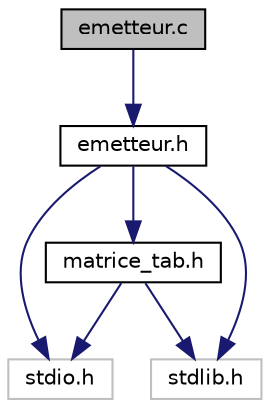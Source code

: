 digraph "emetteur.c"
{
 // LATEX_PDF_SIZE
  edge [fontname="Helvetica",fontsize="10",labelfontname="Helvetica",labelfontsize="10"];
  node [fontname="Helvetica",fontsize="10",shape=record];
  Node1 [label="emetteur.c",height=0.2,width=0.4,color="black", fillcolor="grey75", style="filled", fontcolor="black",tooltip="Fonctions relatives à l'émetteur."];
  Node1 -> Node2 [color="midnightblue",fontsize="10",style="solid",fontname="Helvetica"];
  Node2 [label="emetteur.h",height=0.2,width=0.4,color="black", fillcolor="white", style="filled",URL="$emetteur_8h.html",tooltip="Tous les prototypes de fonctions relatives à l'émetteur."];
  Node2 -> Node3 [color="midnightblue",fontsize="10",style="solid",fontname="Helvetica"];
  Node3 [label="stdio.h",height=0.2,width=0.4,color="grey75", fillcolor="white", style="filled",tooltip=" "];
  Node2 -> Node4 [color="midnightblue",fontsize="10",style="solid",fontname="Helvetica"];
  Node4 [label="stdlib.h",height=0.2,width=0.4,color="grey75", fillcolor="white", style="filled",tooltip=" "];
  Node2 -> Node5 [color="midnightblue",fontsize="10",style="solid",fontname="Helvetica"];
  Node5 [label="matrice_tab.h",height=0.2,width=0.4,color="black", fillcolor="white", style="filled",URL="$matrice__tab_8h.html",tooltip="Tous les prototypes de fonctions relatives aux matrices et tableaux."];
  Node5 -> Node3 [color="midnightblue",fontsize="10",style="solid",fontname="Helvetica"];
  Node5 -> Node4 [color="midnightblue",fontsize="10",style="solid",fontname="Helvetica"];
}
